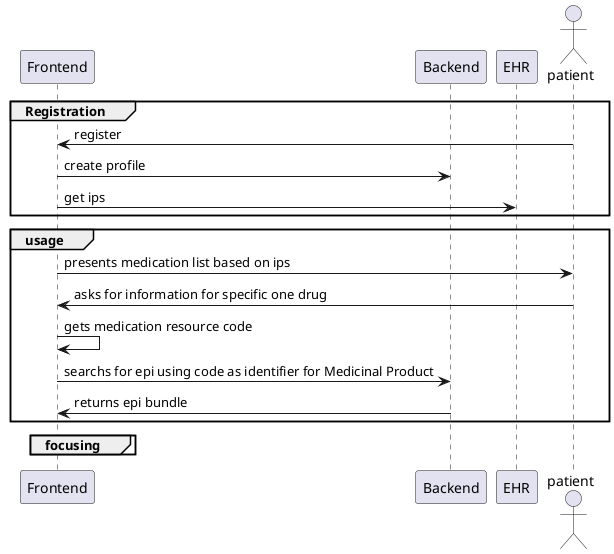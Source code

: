 @startuml
participant Frontend as fe
participant Backend as be
participant EHR as ehr
actor       patient       as pat
/'
actor       Physician       as phy

boundary    Boundary    as Foo2
control     Control     as Foo3
entity      Entity      as Foo4
collections Collections as Foo6
queue       Queue       as Foo7
Foo -> Foo5 : To database
Foo -> Foo6 : To collections
Foo -> Foo7: To queue
database    MPI    as mpi

'/
/'phy -> ehr : add information across several appointments
'/
group Registration

pat -> fe : register
fe -> be : create profile
fe -> ehr : get ips
end

group usage
fe -> pat: presents medication list based on ips
pat -> fe : asks for information for specific one drug
fe -> fe : gets medication resource code
fe -> be: searchs for epi using code as identifier for Medicinal Product
be -> fe: returns epi bundle

end

group focusing

end
@enduml